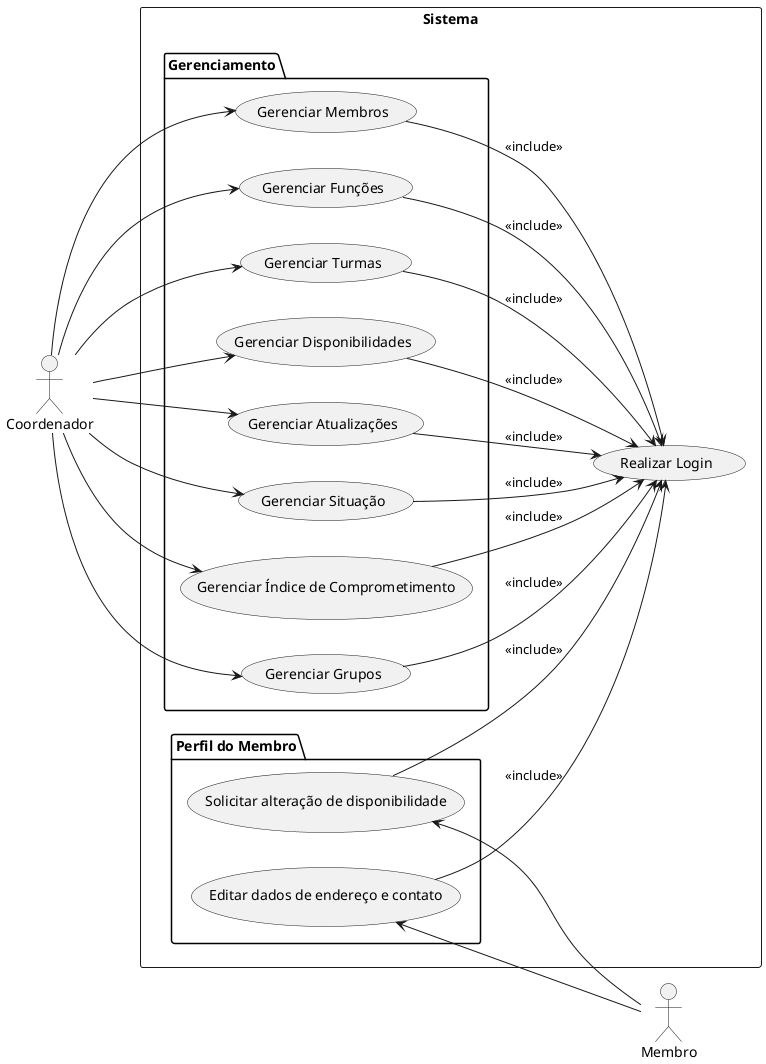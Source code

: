 @startuml
left to right direction

actor "Coordenador" as Coord
actor "Membro" as Membro

rectangle "Sistema" {
  
  usecase "Realizar Login" as UCLogin
  
  package "Gerenciamento" {
    usecase "Gerenciar Membros" as UC1
    usecase "Gerenciar Funções" as UC2
    usecase "Gerenciar Turmas" as UC3
    usecase "Gerenciar Disponibilidades" as UC4
    usecase "Gerenciar Atualizações" as UC5
    usecase "Gerenciar Situação" as UC6
    usecase "Gerenciar Índice de Comprometimento" as UC7
    usecase "Gerenciar Grupos" as UC8
  }

  package "Perfil do Membro" {
    usecase "Solicitar alteração de disponibilidade" as UC9
    usecase "Editar dados de endereço e contato" as UC10
  }
}

' Atores conectados aos seus casos de uso
Coord --> UC1
Coord --> UC2
Coord --> UC3
Coord --> UC4
Coord --> UC5
Coord --> UC6
Coord --> UC7
Coord --> UC8

UC9 <-- Membro
UC10 <-- Membro

' Includes de login
UC1 --> UCLogin : <<include>>
UC2 --> UCLogin : <<include>>
UC3 --> UCLogin : <<include>>
UC4 --> UCLogin : <<include>>
UC5 --> UCLogin : <<include>>
UC6 --> UCLogin : <<include>>
UC7 --> UCLogin : <<include>>
UC8 --> UCLogin : <<include>>
UC9 --> UCLogin : <<include>>
UC10 --> UCLogin : <<include>>
@enduml
